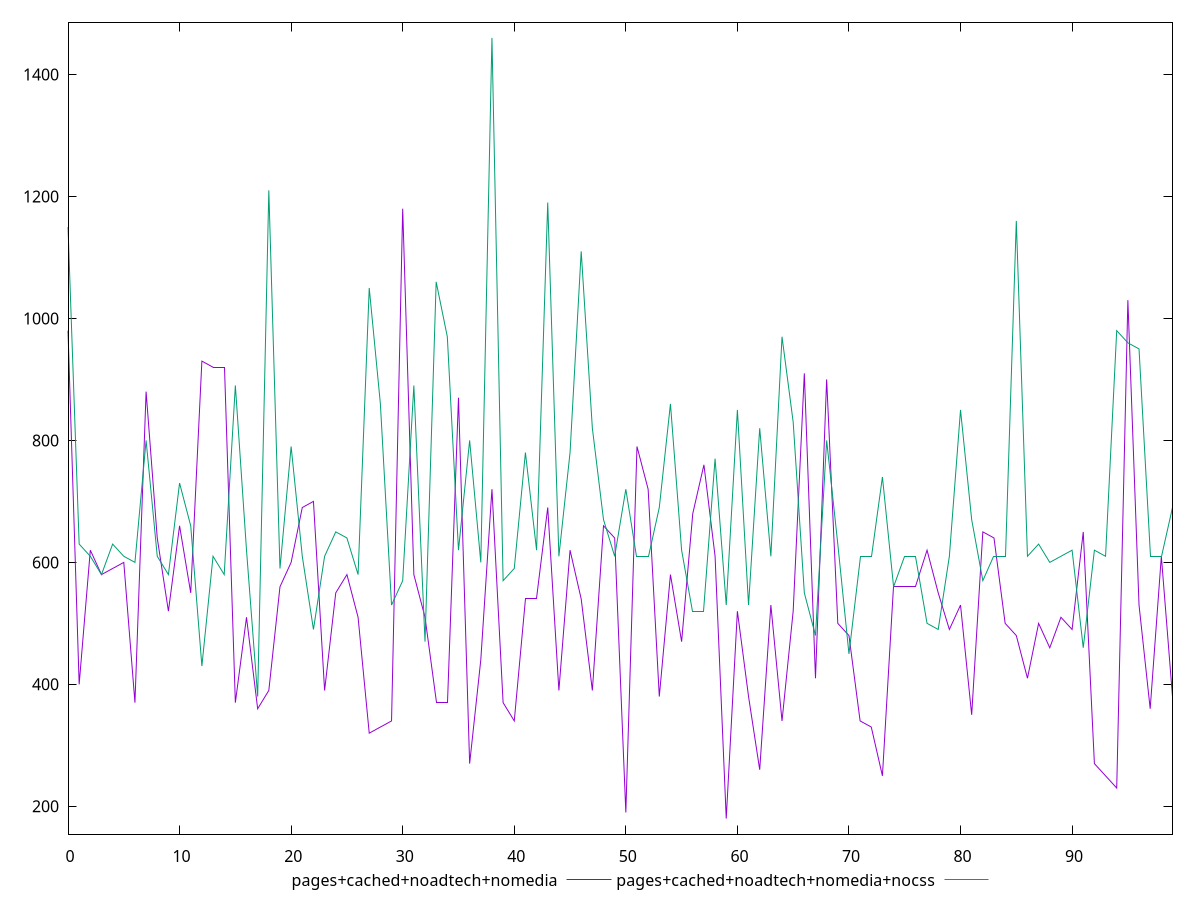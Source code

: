 reset

$pagesCachedNoadtechNomedia <<EOF
0 980
1 400
2 620
3 580
4 590
5 600
6 370
7 880
8 640
9 520
10 660
11 550
12 930
13 920
14 920
15 370
16 510
17 360
18 390
19 560
20 600
21 690
22 700
23 390
24 550
25 580
26 510
27 320
28 330
29 340
30 1180
31 580
32 510
33 370
34 370
35 870
36 270
37 440
38 720
39 370
40 340
41 540
42 540
43 690
44 390
45 620
46 540
47 390
48 660
49 640
50 190
51 790
52 720
53 380
54 580
55 470
56 680
57 760
58 610
59 180
60 520
61 380
62 260
63 530
64 340
65 520
66 910
67 410
68 900
69 500
70 480
71 340
72 330
73 250
74 560
75 560
76 560
77 620
78 550
79 490
80 530
81 350
82 650
83 640
84 500
85 480
86 410
87 500
88 460
89 510
90 490
91 650
92 270
93 250
94 230
95 1030
96 530
97 360
98 610
99 380
EOF

$pagesCachedNoadtechNomediaNocss <<EOF
0 1150
1 630
2 610
3 580
4 630
5 610
6 600
7 800
8 610
9 580
10 730
11 660
12 430
13 610
14 580
15 890
16 620
17 380
18 1210
19 590
20 790
21 610
22 490
23 610
24 650
25 640
26 580
27 1050
28 860
29 530
30 570
31 890
32 470
33 1060
34 970
35 620
36 800
37 600
38 1460
39 570
40 590
41 780
42 620
43 1190
44 610
45 780
46 1110
47 820
48 670
49 610
50 720
51 610
52 610
53 690
54 860
55 620
56 520
57 520
58 770
59 530
60 850
61 530
62 820
63 610
64 970
65 830
66 550
67 480
68 800
69 630
70 450
71 610
72 610
73 740
74 560
75 610
76 610
77 500
78 490
79 610
80 850
81 670
82 570
83 610
84 610
85 1160
86 610
87 630
88 600
89 610
90 620
91 460
92 620
93 610
94 980
95 960
96 950
97 610
98 610
99 690
EOF

set key outside below
set xrange [0:99]
set yrange [154.4:1485.6]
set trange [154.4:1485.6]
set terminal svg size 640, 520 enhanced background rgb 'white'
set output "report_00013_2021-02-09T12-04-24.940Z/uses-http2/comparison/line/3_vs_4.svg"

plot $pagesCachedNoadtechNomedia title "pages+cached+noadtech+nomedia" with line, \
     $pagesCachedNoadtechNomediaNocss title "pages+cached+noadtech+nomedia+nocss" with line

reset
